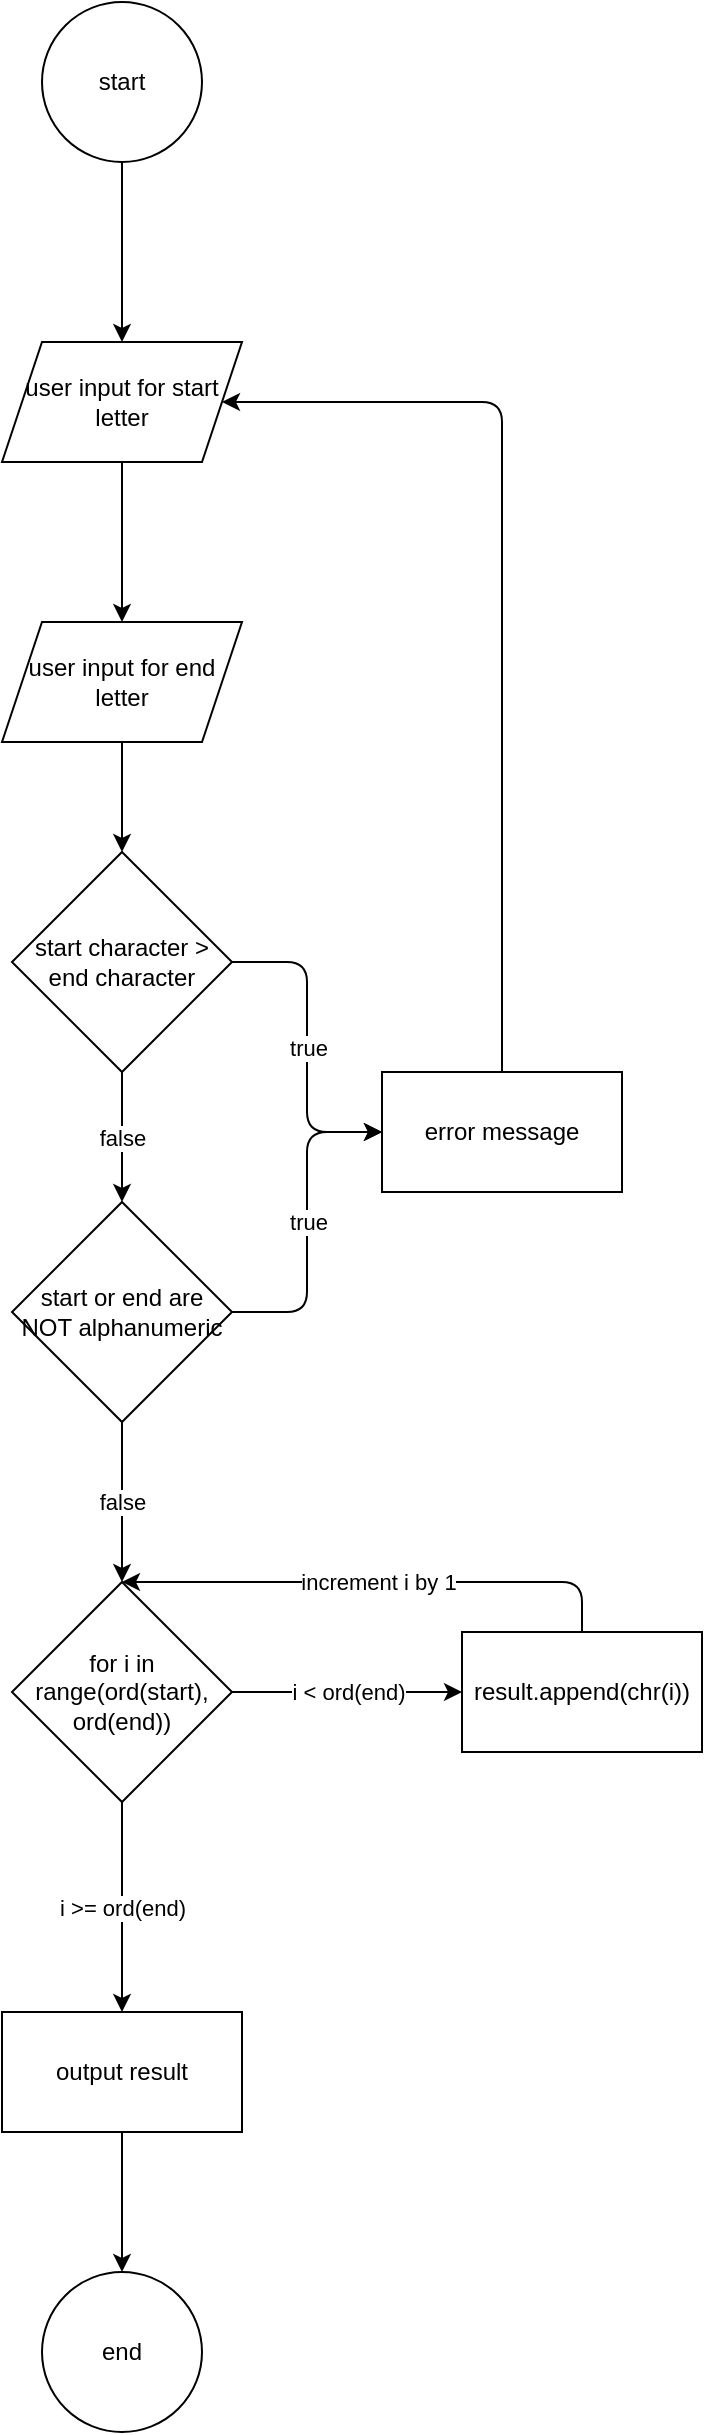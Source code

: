 <mxfile>
    <diagram id="p34FTO3uPC-B5ETbI0nI" name="Page-1">
        <mxGraphModel dx="748" dy="307" grid="1" gridSize="10" guides="1" tooltips="1" connect="1" arrows="1" fold="1" page="1" pageScale="1" pageWidth="850" pageHeight="1100" math="0" shadow="0">
            <root>
                <mxCell id="0"/>
                <mxCell id="1" parent="0"/>
                <mxCell id="4" value="" style="edgeStyle=none;html=1;" edge="1" parent="1" source="2" target="3">
                    <mxGeometry relative="1" as="geometry"/>
                </mxCell>
                <mxCell id="2" value="start" style="ellipse;whiteSpace=wrap;html=1;" vertex="1" parent="1">
                    <mxGeometry x="340" y="120" width="80" height="80" as="geometry"/>
                </mxCell>
                <mxCell id="6" value="" style="edgeStyle=none;html=1;" edge="1" parent="1" source="3" target="5">
                    <mxGeometry relative="1" as="geometry"/>
                </mxCell>
                <mxCell id="3" value="user input for start letter" style="shape=parallelogram;perimeter=parallelogramPerimeter;whiteSpace=wrap;html=1;fixedSize=1;" vertex="1" parent="1">
                    <mxGeometry x="320" y="290" width="120" height="60" as="geometry"/>
                </mxCell>
                <mxCell id="8" value="" style="edgeStyle=none;html=1;" edge="1" parent="1" source="5" target="7">
                    <mxGeometry relative="1" as="geometry"/>
                </mxCell>
                <mxCell id="5" value="user input for end letter" style="shape=parallelogram;perimeter=parallelogramPerimeter;whiteSpace=wrap;html=1;fixedSize=1;" vertex="1" parent="1">
                    <mxGeometry x="320" y="430" width="120" height="60" as="geometry"/>
                </mxCell>
                <mxCell id="13" value="false" style="edgeStyle=orthogonalEdgeStyle;html=1;" edge="1" parent="1" source="7" target="12">
                    <mxGeometry relative="1" as="geometry"/>
                </mxCell>
                <mxCell id="17" value="true" style="edgeStyle=orthogonalEdgeStyle;html=1;exitX=1;exitY=0.5;exitDx=0;exitDy=0;entryX=0;entryY=0.5;entryDx=0;entryDy=0;" edge="1" parent="1" source="7" target="9">
                    <mxGeometry relative="1" as="geometry"/>
                </mxCell>
                <mxCell id="7" value="start character &amp;gt; end character" style="rhombus;whiteSpace=wrap;html=1;" vertex="1" parent="1">
                    <mxGeometry x="325" y="545" width="110" height="110" as="geometry"/>
                </mxCell>
                <mxCell id="11" style="edgeStyle=orthogonalEdgeStyle;html=1;exitX=0.5;exitY=0;exitDx=0;exitDy=0;entryX=1;entryY=0.5;entryDx=0;entryDy=0;" edge="1" parent="1" source="9" target="3">
                    <mxGeometry relative="1" as="geometry">
                        <Array as="points">
                            <mxPoint x="570" y="320"/>
                        </Array>
                    </mxGeometry>
                </mxCell>
                <mxCell id="9" value="error message" style="whiteSpace=wrap;html=1;" vertex="1" parent="1">
                    <mxGeometry x="510" y="655" width="120" height="60" as="geometry"/>
                </mxCell>
                <mxCell id="18" value="true" style="edgeStyle=orthogonalEdgeStyle;html=1;exitX=1;exitY=0.5;exitDx=0;exitDy=0;entryX=0;entryY=0.5;entryDx=0;entryDy=0;" edge="1" parent="1" source="12" target="9">
                    <mxGeometry relative="1" as="geometry"/>
                </mxCell>
                <mxCell id="20" value="false" style="edgeStyle=orthogonalEdgeStyle;html=1;" edge="1" parent="1" source="12" target="19">
                    <mxGeometry relative="1" as="geometry"/>
                </mxCell>
                <mxCell id="12" value="start or end are NOT alphanumeric" style="rhombus;whiteSpace=wrap;html=1;" vertex="1" parent="1">
                    <mxGeometry x="325" y="720" width="110" height="110" as="geometry"/>
                </mxCell>
                <mxCell id="22" value="i &amp;lt; ord(end)" style="edgeStyle=orthogonalEdgeStyle;html=1;" edge="1" parent="1" source="19" target="21">
                    <mxGeometry relative="1" as="geometry"/>
                </mxCell>
                <mxCell id="25" value="i &amp;gt;= ord(end)" style="edgeStyle=orthogonalEdgeStyle;html=1;" edge="1" parent="1" source="19" target="24">
                    <mxGeometry relative="1" as="geometry"/>
                </mxCell>
                <mxCell id="19" value="for i in range(ord(start), ord(end))" style="rhombus;whiteSpace=wrap;html=1;" vertex="1" parent="1">
                    <mxGeometry x="325" y="910" width="110" height="110" as="geometry"/>
                </mxCell>
                <mxCell id="23" value="increment i by 1" style="edgeStyle=orthogonalEdgeStyle;html=1;exitX=0.5;exitY=0;exitDx=0;exitDy=0;entryX=0.5;entryY=0;entryDx=0;entryDy=0;" edge="1" parent="1" source="21" target="19">
                    <mxGeometry relative="1" as="geometry">
                        <Array as="points">
                            <mxPoint x="610" y="910"/>
                        </Array>
                    </mxGeometry>
                </mxCell>
                <mxCell id="21" value="result.append(chr(i))" style="whiteSpace=wrap;html=1;" vertex="1" parent="1">
                    <mxGeometry x="550" y="935" width="120" height="60" as="geometry"/>
                </mxCell>
                <mxCell id="27" value="" style="edgeStyle=orthogonalEdgeStyle;html=1;" edge="1" parent="1" source="24" target="26">
                    <mxGeometry relative="1" as="geometry"/>
                </mxCell>
                <mxCell id="24" value="output result" style="whiteSpace=wrap;html=1;" vertex="1" parent="1">
                    <mxGeometry x="320" y="1125" width="120" height="60" as="geometry"/>
                </mxCell>
                <mxCell id="26" value="end" style="ellipse;whiteSpace=wrap;html=1;" vertex="1" parent="1">
                    <mxGeometry x="340" y="1255" width="80" height="80" as="geometry"/>
                </mxCell>
            </root>
        </mxGraphModel>
    </diagram>
</mxfile>